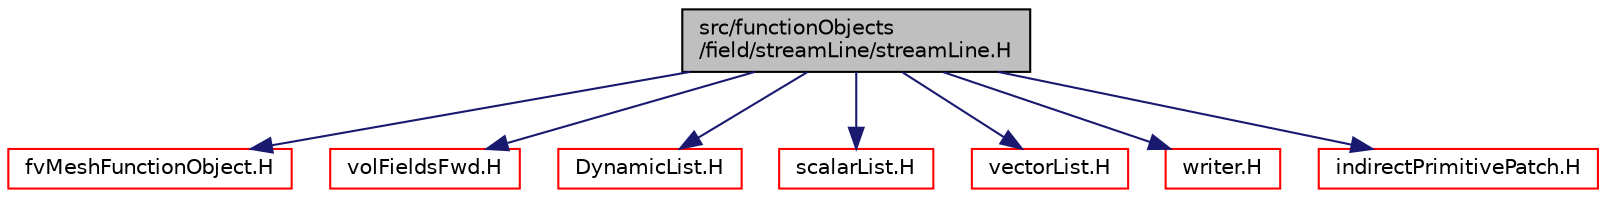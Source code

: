 digraph "src/functionObjects/field/streamLine/streamLine.H"
{
  bgcolor="transparent";
  edge [fontname="Helvetica",fontsize="10",labelfontname="Helvetica",labelfontsize="10"];
  node [fontname="Helvetica",fontsize="10",shape=record];
  Node0 [label="src/functionObjects\l/field/streamLine/streamLine.H",height=0.2,width=0.4,color="black", fillcolor="grey75", style="filled", fontcolor="black"];
  Node0 -> Node1 [color="midnightblue",fontsize="10",style="solid",fontname="Helvetica"];
  Node1 [label="fvMeshFunctionObject.H",height=0.2,width=0.4,color="red",URL="$a03443.html"];
  Node0 -> Node70 [color="midnightblue",fontsize="10",style="solid",fontname="Helvetica"];
  Node70 [label="volFieldsFwd.H",height=0.2,width=0.4,color="red",URL="$a02915.html"];
  Node0 -> Node97 [color="midnightblue",fontsize="10",style="solid",fontname="Helvetica"];
  Node97 [label="DynamicList.H",height=0.2,width=0.4,color="red",URL="$a09335.html"];
  Node0 -> Node104 [color="midnightblue",fontsize="10",style="solid",fontname="Helvetica"];
  Node104 [label="scalarList.H",height=0.2,width=0.4,color="red",URL="$a13322.html"];
  Node0 -> Node105 [color="midnightblue",fontsize="10",style="solid",fontname="Helvetica"];
  Node105 [label="vectorList.H",height=0.2,width=0.4,color="red",URL="$a13682.html"];
  Node0 -> Node106 [color="midnightblue",fontsize="10",style="solid",fontname="Helvetica"];
  Node106 [label="writer.H",height=0.2,width=0.4,color="red",URL="$a01184.html"];
  Node0 -> Node125 [color="midnightblue",fontsize="10",style="solid",fontname="Helvetica"];
  Node125 [label="indirectPrimitivePatch.H",height=0.2,width=0.4,color="red",URL="$a12755.html"];
}
